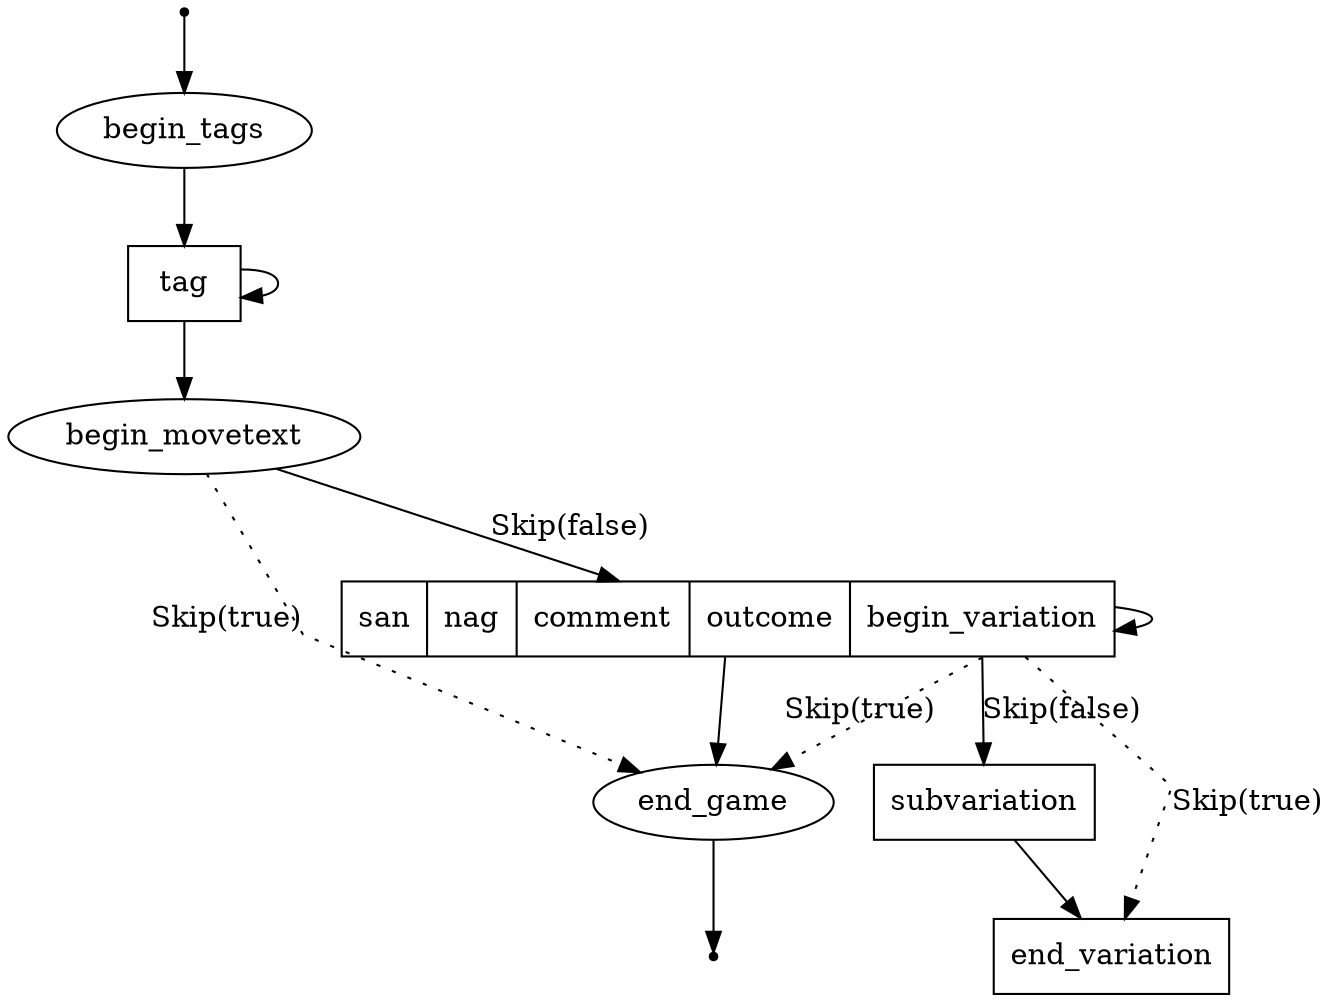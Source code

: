 digraph G {
    splines=line;
    S, E [shape=point];

    S -> begin_tags -> tag;
    tag [shape=record,label="tag"];
    tag -> tag -> begin_movetext;

    begin_movetext -> end_game [label="Skip(true)",style=dotted];
    begin_movetext -> moves [label="Skip(false)"];

    moves [shape=record,label="san|nag|comment|outcome|<beginvar>begin_variation"];
    subvariation [shape=record];
    moves:beginvar -> subvariation [label="Skip(false)"];
    end_variation [shape=record];
    subvariation -> end_variation;
    moves:beginvar -> end_variation [label="Skip(true)",style=dotted];
    moves:beginvar -> end_game [label="Skip(true)",style=dotted];
    moves -> moves;

    moves -> end_game -> E;
}